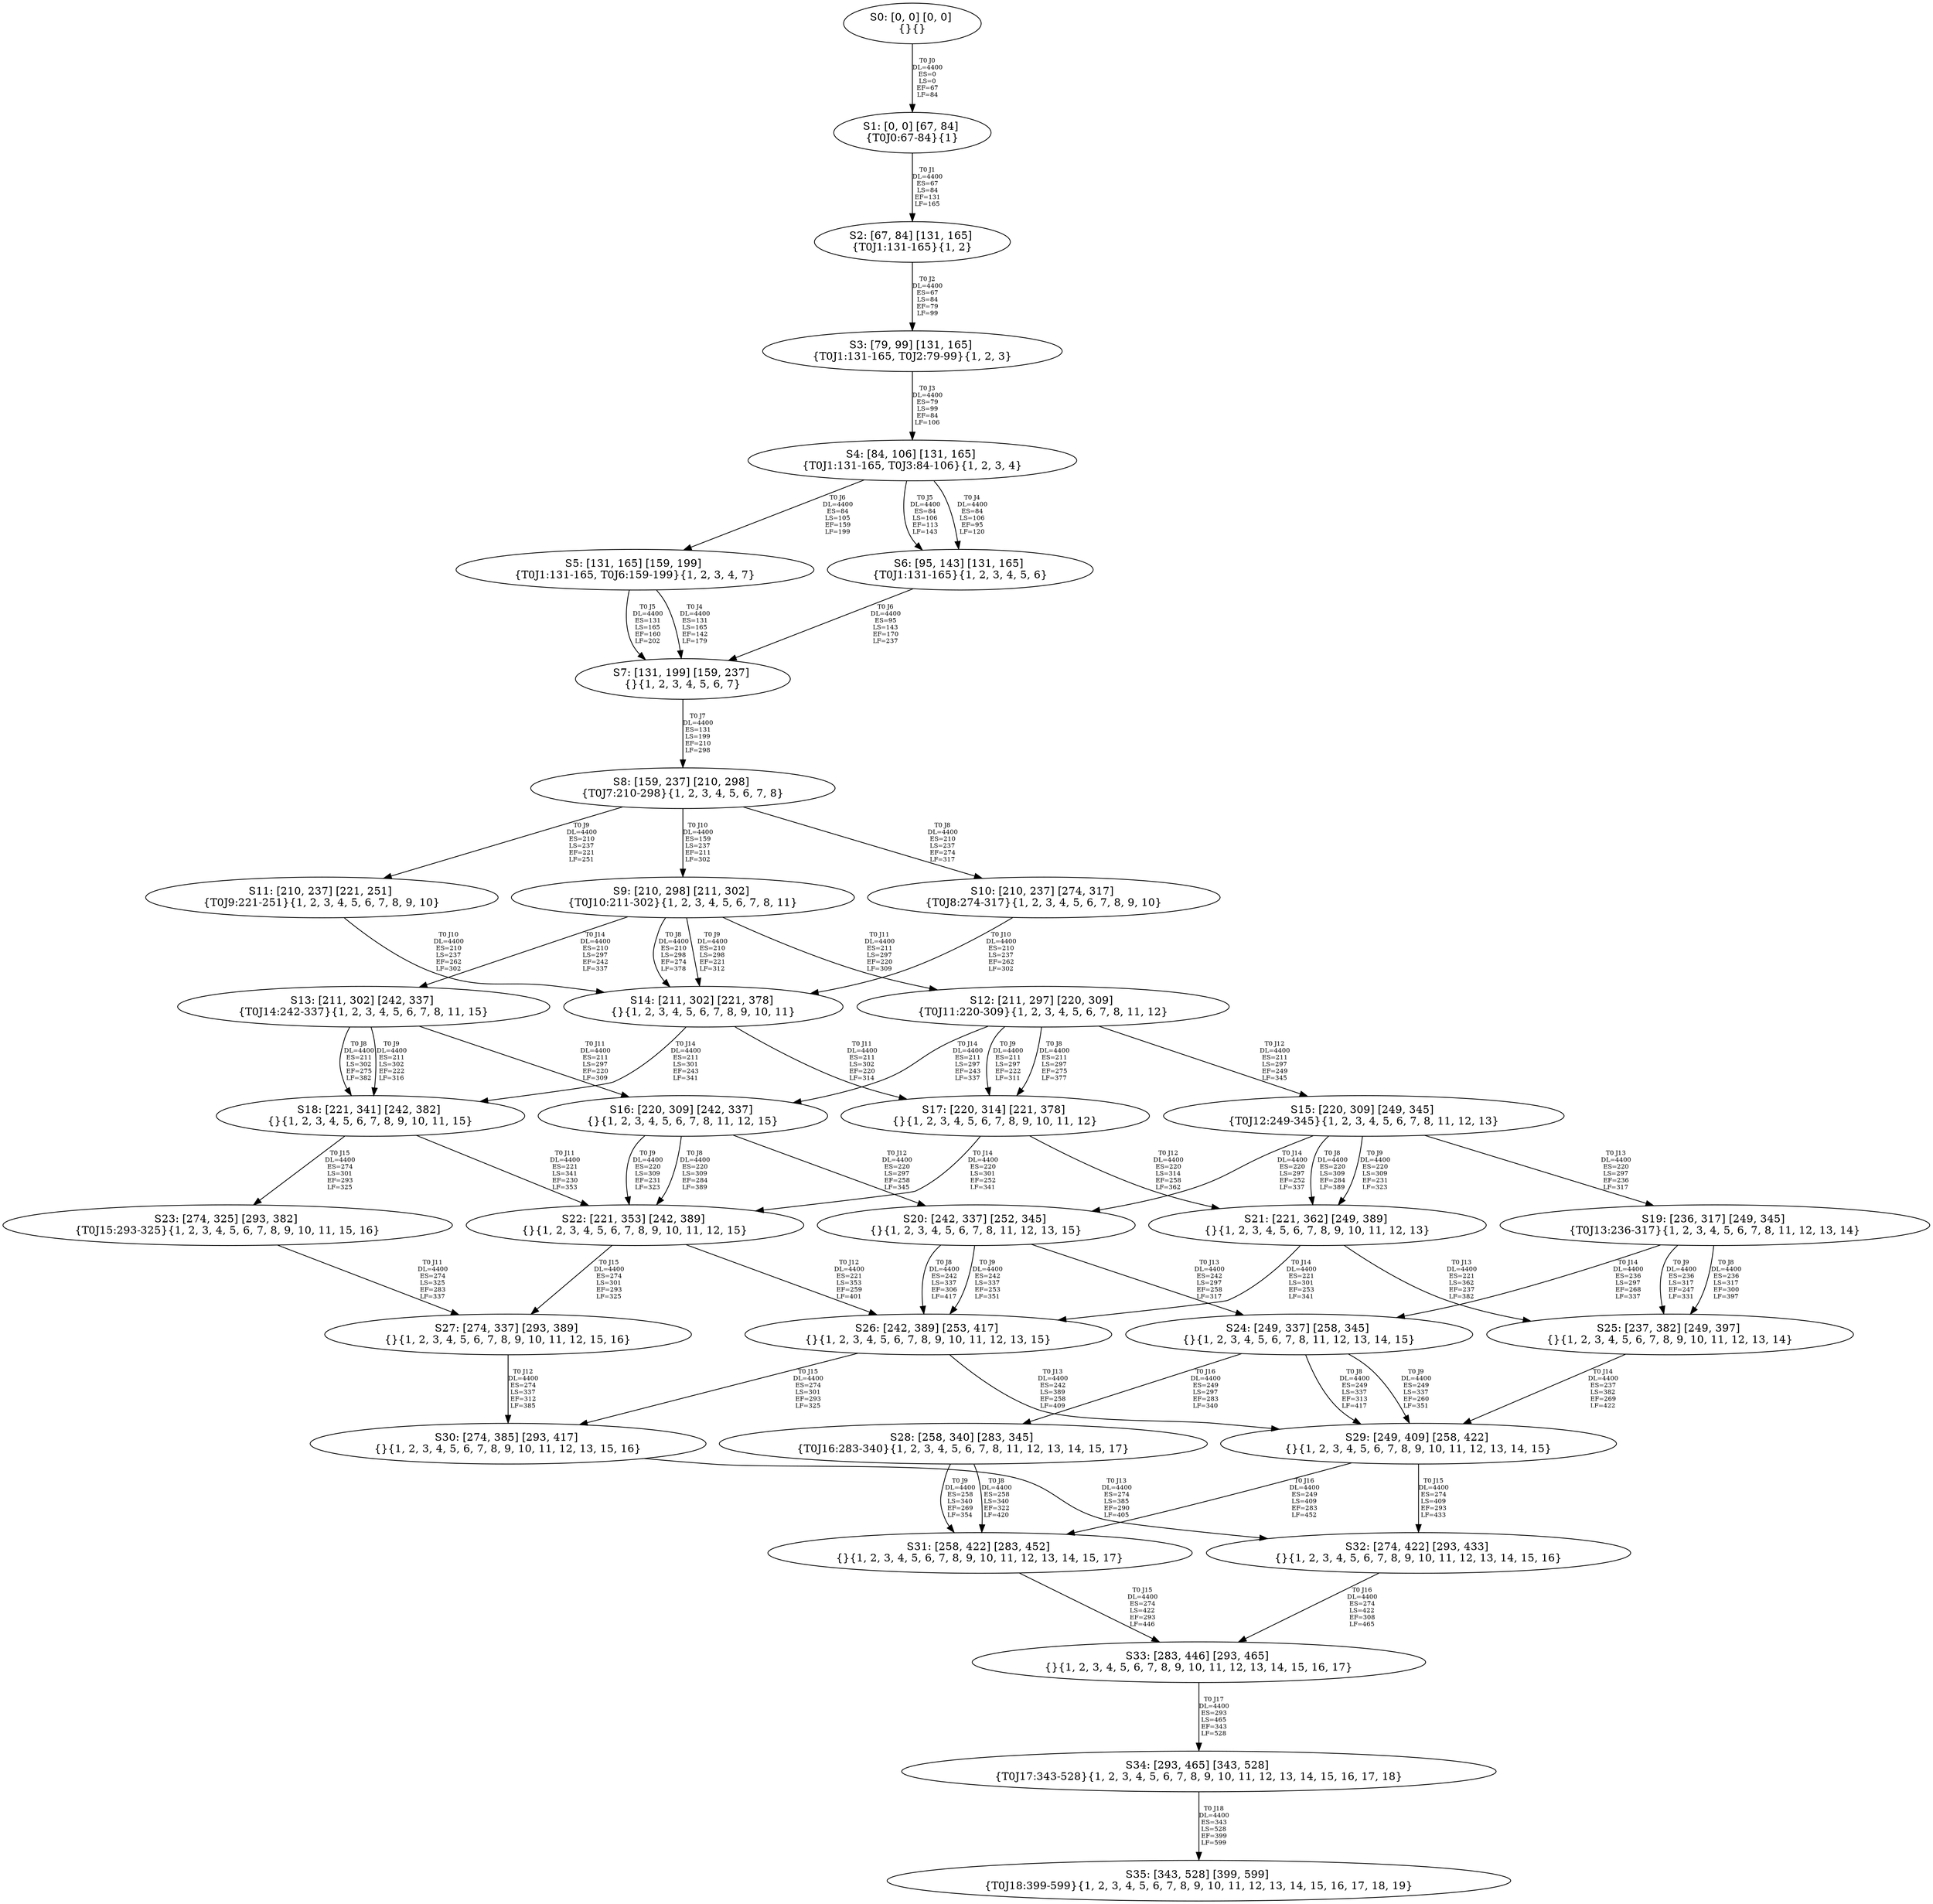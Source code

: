 digraph {
	S0[label="S0: [0, 0] [0, 0] \n{}{}"];
	S1[label="S1: [0, 0] [67, 84] \n{T0J0:67-84}{1}"];
	S2[label="S2: [67, 84] [131, 165] \n{T0J1:131-165}{1, 2}"];
	S3[label="S3: [79, 99] [131, 165] \n{T0J1:131-165, T0J2:79-99}{1, 2, 3}"];
	S4[label="S4: [84, 106] [131, 165] \n{T0J1:131-165, T0J3:84-106}{1, 2, 3, 4}"];
	S5[label="S5: [131, 165] [159, 199] \n{T0J1:131-165, T0J6:159-199}{1, 2, 3, 4, 7}"];
	S6[label="S6: [95, 143] [131, 165] \n{T0J1:131-165}{1, 2, 3, 4, 5, 6}"];
	S7[label="S7: [131, 199] [159, 237] \n{}{1, 2, 3, 4, 5, 6, 7}"];
	S8[label="S8: [159, 237] [210, 298] \n{T0J7:210-298}{1, 2, 3, 4, 5, 6, 7, 8}"];
	S9[label="S9: [210, 298] [211, 302] \n{T0J10:211-302}{1, 2, 3, 4, 5, 6, 7, 8, 11}"];
	S10[label="S10: [210, 237] [274, 317] \n{T0J8:274-317}{1, 2, 3, 4, 5, 6, 7, 8, 9, 10}"];
	S11[label="S11: [210, 237] [221, 251] \n{T0J9:221-251}{1, 2, 3, 4, 5, 6, 7, 8, 9, 10}"];
	S12[label="S12: [211, 297] [220, 309] \n{T0J11:220-309}{1, 2, 3, 4, 5, 6, 7, 8, 11, 12}"];
	S13[label="S13: [211, 302] [242, 337] \n{T0J14:242-337}{1, 2, 3, 4, 5, 6, 7, 8, 11, 15}"];
	S14[label="S14: [211, 302] [221, 378] \n{}{1, 2, 3, 4, 5, 6, 7, 8, 9, 10, 11}"];
	S15[label="S15: [220, 309] [249, 345] \n{T0J12:249-345}{1, 2, 3, 4, 5, 6, 7, 8, 11, 12, 13}"];
	S16[label="S16: [220, 309] [242, 337] \n{}{1, 2, 3, 4, 5, 6, 7, 8, 11, 12, 15}"];
	S17[label="S17: [220, 314] [221, 378] \n{}{1, 2, 3, 4, 5, 6, 7, 8, 9, 10, 11, 12}"];
	S18[label="S18: [221, 341] [242, 382] \n{}{1, 2, 3, 4, 5, 6, 7, 8, 9, 10, 11, 15}"];
	S19[label="S19: [236, 317] [249, 345] \n{T0J13:236-317}{1, 2, 3, 4, 5, 6, 7, 8, 11, 12, 13, 14}"];
	S20[label="S20: [242, 337] [252, 345] \n{}{1, 2, 3, 4, 5, 6, 7, 8, 11, 12, 13, 15}"];
	S21[label="S21: [221, 362] [249, 389] \n{}{1, 2, 3, 4, 5, 6, 7, 8, 9, 10, 11, 12, 13}"];
	S22[label="S22: [221, 353] [242, 389] \n{}{1, 2, 3, 4, 5, 6, 7, 8, 9, 10, 11, 12, 15}"];
	S23[label="S23: [274, 325] [293, 382] \n{T0J15:293-325}{1, 2, 3, 4, 5, 6, 7, 8, 9, 10, 11, 15, 16}"];
	S24[label="S24: [249, 337] [258, 345] \n{}{1, 2, 3, 4, 5, 6, 7, 8, 11, 12, 13, 14, 15}"];
	S25[label="S25: [237, 382] [249, 397] \n{}{1, 2, 3, 4, 5, 6, 7, 8, 9, 10, 11, 12, 13, 14}"];
	S26[label="S26: [242, 389] [253, 417] \n{}{1, 2, 3, 4, 5, 6, 7, 8, 9, 10, 11, 12, 13, 15}"];
	S27[label="S27: [274, 337] [293, 389] \n{}{1, 2, 3, 4, 5, 6, 7, 8, 9, 10, 11, 12, 15, 16}"];
	S28[label="S28: [258, 340] [283, 345] \n{T0J16:283-340}{1, 2, 3, 4, 5, 6, 7, 8, 11, 12, 13, 14, 15, 17}"];
	S29[label="S29: [249, 409] [258, 422] \n{}{1, 2, 3, 4, 5, 6, 7, 8, 9, 10, 11, 12, 13, 14, 15}"];
	S30[label="S30: [274, 385] [293, 417] \n{}{1, 2, 3, 4, 5, 6, 7, 8, 9, 10, 11, 12, 13, 15, 16}"];
	S31[label="S31: [258, 422] [283, 452] \n{}{1, 2, 3, 4, 5, 6, 7, 8, 9, 10, 11, 12, 13, 14, 15, 17}"];
	S32[label="S32: [274, 422] [293, 433] \n{}{1, 2, 3, 4, 5, 6, 7, 8, 9, 10, 11, 12, 13, 14, 15, 16}"];
	S33[label="S33: [283, 446] [293, 465] \n{}{1, 2, 3, 4, 5, 6, 7, 8, 9, 10, 11, 12, 13, 14, 15, 16, 17}"];
	S34[label="S34: [293, 465] [343, 528] \n{T0J17:343-528}{1, 2, 3, 4, 5, 6, 7, 8, 9, 10, 11, 12, 13, 14, 15, 16, 17, 18}"];
	S35[label="S35: [343, 528] [399, 599] \n{T0J18:399-599}{1, 2, 3, 4, 5, 6, 7, 8, 9, 10, 11, 12, 13, 14, 15, 16, 17, 18, 19}"];
	S0 -> S1[label="T0 J0\nDL=4400\nES=0\nLS=0\nEF=67\nLF=84",fontsize=8];
	S1 -> S2[label="T0 J1\nDL=4400\nES=67\nLS=84\nEF=131\nLF=165",fontsize=8];
	S2 -> S3[label="T0 J2\nDL=4400\nES=67\nLS=84\nEF=79\nLF=99",fontsize=8];
	S3 -> S4[label="T0 J3\nDL=4400\nES=79\nLS=99\nEF=84\nLF=106",fontsize=8];
	S4 -> S6[label="T0 J4\nDL=4400\nES=84\nLS=106\nEF=95\nLF=120",fontsize=8];
	S4 -> S6[label="T0 J5\nDL=4400\nES=84\nLS=106\nEF=113\nLF=143",fontsize=8];
	S4 -> S5[label="T0 J6\nDL=4400\nES=84\nLS=105\nEF=159\nLF=199",fontsize=8];
	S5 -> S7[label="T0 J4\nDL=4400\nES=131\nLS=165\nEF=142\nLF=179",fontsize=8];
	S5 -> S7[label="T0 J5\nDL=4400\nES=131\nLS=165\nEF=160\nLF=202",fontsize=8];
	S6 -> S7[label="T0 J6\nDL=4400\nES=95\nLS=143\nEF=170\nLF=237",fontsize=8];
	S7 -> S8[label="T0 J7\nDL=4400\nES=131\nLS=199\nEF=210\nLF=298",fontsize=8];
	S8 -> S10[label="T0 J8\nDL=4400\nES=210\nLS=237\nEF=274\nLF=317",fontsize=8];
	S8 -> S11[label="T0 J9\nDL=4400\nES=210\nLS=237\nEF=221\nLF=251",fontsize=8];
	S8 -> S9[label="T0 J10\nDL=4400\nES=159\nLS=237\nEF=211\nLF=302",fontsize=8];
	S9 -> S14[label="T0 J8\nDL=4400\nES=210\nLS=298\nEF=274\nLF=378",fontsize=8];
	S9 -> S14[label="T0 J9\nDL=4400\nES=210\nLS=298\nEF=221\nLF=312",fontsize=8];
	S9 -> S12[label="T0 J11\nDL=4400\nES=211\nLS=297\nEF=220\nLF=309",fontsize=8];
	S9 -> S13[label="T0 J14\nDL=4400\nES=210\nLS=297\nEF=242\nLF=337",fontsize=8];
	S10 -> S14[label="T0 J10\nDL=4400\nES=210\nLS=237\nEF=262\nLF=302",fontsize=8];
	S11 -> S14[label="T0 J10\nDL=4400\nES=210\nLS=237\nEF=262\nLF=302",fontsize=8];
	S12 -> S17[label="T0 J8\nDL=4400\nES=211\nLS=297\nEF=275\nLF=377",fontsize=8];
	S12 -> S17[label="T0 J9\nDL=4400\nES=211\nLS=297\nEF=222\nLF=311",fontsize=8];
	S12 -> S15[label="T0 J12\nDL=4400\nES=211\nLS=297\nEF=249\nLF=345",fontsize=8];
	S12 -> S16[label="T0 J14\nDL=4400\nES=211\nLS=297\nEF=243\nLF=337",fontsize=8];
	S13 -> S18[label="T0 J8\nDL=4400\nES=211\nLS=302\nEF=275\nLF=382",fontsize=8];
	S13 -> S18[label="T0 J9\nDL=4400\nES=211\nLS=302\nEF=222\nLF=316",fontsize=8];
	S13 -> S16[label="T0 J11\nDL=4400\nES=211\nLS=297\nEF=220\nLF=309",fontsize=8];
	S14 -> S17[label="T0 J11\nDL=4400\nES=211\nLS=302\nEF=220\nLF=314",fontsize=8];
	S14 -> S18[label="T0 J14\nDL=4400\nES=211\nLS=301\nEF=243\nLF=341",fontsize=8];
	S15 -> S21[label="T0 J8\nDL=4400\nES=220\nLS=309\nEF=284\nLF=389",fontsize=8];
	S15 -> S21[label="T0 J9\nDL=4400\nES=220\nLS=309\nEF=231\nLF=323",fontsize=8];
	S15 -> S19[label="T0 J13\nDL=4400\nES=220\nLS=297\nEF=236\nLF=317",fontsize=8];
	S15 -> S20[label="T0 J14\nDL=4400\nES=220\nLS=297\nEF=252\nLF=337",fontsize=8];
	S16 -> S22[label="T0 J8\nDL=4400\nES=220\nLS=309\nEF=284\nLF=389",fontsize=8];
	S16 -> S22[label="T0 J9\nDL=4400\nES=220\nLS=309\nEF=231\nLF=323",fontsize=8];
	S16 -> S20[label="T0 J12\nDL=4400\nES=220\nLS=297\nEF=258\nLF=345",fontsize=8];
	S17 -> S21[label="T0 J12\nDL=4400\nES=220\nLS=314\nEF=258\nLF=362",fontsize=8];
	S17 -> S22[label="T0 J14\nDL=4400\nES=220\nLS=301\nEF=252\nLF=341",fontsize=8];
	S18 -> S22[label="T0 J11\nDL=4400\nES=221\nLS=341\nEF=230\nLF=353",fontsize=8];
	S18 -> S23[label="T0 J15\nDL=4400\nES=274\nLS=301\nEF=293\nLF=325",fontsize=8];
	S19 -> S25[label="T0 J8\nDL=4400\nES=236\nLS=317\nEF=300\nLF=397",fontsize=8];
	S19 -> S25[label="T0 J9\nDL=4400\nES=236\nLS=317\nEF=247\nLF=331",fontsize=8];
	S19 -> S24[label="T0 J14\nDL=4400\nES=236\nLS=297\nEF=268\nLF=337",fontsize=8];
	S20 -> S26[label="T0 J8\nDL=4400\nES=242\nLS=337\nEF=306\nLF=417",fontsize=8];
	S20 -> S26[label="T0 J9\nDL=4400\nES=242\nLS=337\nEF=253\nLF=351",fontsize=8];
	S20 -> S24[label="T0 J13\nDL=4400\nES=242\nLS=297\nEF=258\nLF=317",fontsize=8];
	S21 -> S25[label="T0 J13\nDL=4400\nES=221\nLS=362\nEF=237\nLF=382",fontsize=8];
	S21 -> S26[label="T0 J14\nDL=4400\nES=221\nLS=301\nEF=253\nLF=341",fontsize=8];
	S22 -> S26[label="T0 J12\nDL=4400\nES=221\nLS=353\nEF=259\nLF=401",fontsize=8];
	S22 -> S27[label="T0 J15\nDL=4400\nES=274\nLS=301\nEF=293\nLF=325",fontsize=8];
	S23 -> S27[label="T0 J11\nDL=4400\nES=274\nLS=325\nEF=283\nLF=337",fontsize=8];
	S24 -> S29[label="T0 J8\nDL=4400\nES=249\nLS=337\nEF=313\nLF=417",fontsize=8];
	S24 -> S29[label="T0 J9\nDL=4400\nES=249\nLS=337\nEF=260\nLF=351",fontsize=8];
	S24 -> S28[label="T0 J16\nDL=4400\nES=249\nLS=297\nEF=283\nLF=340",fontsize=8];
	S25 -> S29[label="T0 J14\nDL=4400\nES=237\nLS=382\nEF=269\nLF=422",fontsize=8];
	S26 -> S29[label="T0 J13\nDL=4400\nES=242\nLS=389\nEF=258\nLF=409",fontsize=8];
	S26 -> S30[label="T0 J15\nDL=4400\nES=274\nLS=301\nEF=293\nLF=325",fontsize=8];
	S27 -> S30[label="T0 J12\nDL=4400\nES=274\nLS=337\nEF=312\nLF=385",fontsize=8];
	S28 -> S31[label="T0 J8\nDL=4400\nES=258\nLS=340\nEF=322\nLF=420",fontsize=8];
	S28 -> S31[label="T0 J9\nDL=4400\nES=258\nLS=340\nEF=269\nLF=354",fontsize=8];
	S29 -> S32[label="T0 J15\nDL=4400\nES=274\nLS=409\nEF=293\nLF=433",fontsize=8];
	S29 -> S31[label="T0 J16\nDL=4400\nES=249\nLS=409\nEF=283\nLF=452",fontsize=8];
	S30 -> S32[label="T0 J13\nDL=4400\nES=274\nLS=385\nEF=290\nLF=405",fontsize=8];
	S31 -> S33[label="T0 J15\nDL=4400\nES=274\nLS=422\nEF=293\nLF=446",fontsize=8];
	S32 -> S33[label="T0 J16\nDL=4400\nES=274\nLS=422\nEF=308\nLF=465",fontsize=8];
	S33 -> S34[label="T0 J17\nDL=4400\nES=293\nLS=465\nEF=343\nLF=528",fontsize=8];
	S34 -> S35[label="T0 J18\nDL=4400\nES=343\nLS=528\nEF=399\nLF=599",fontsize=8];
}
